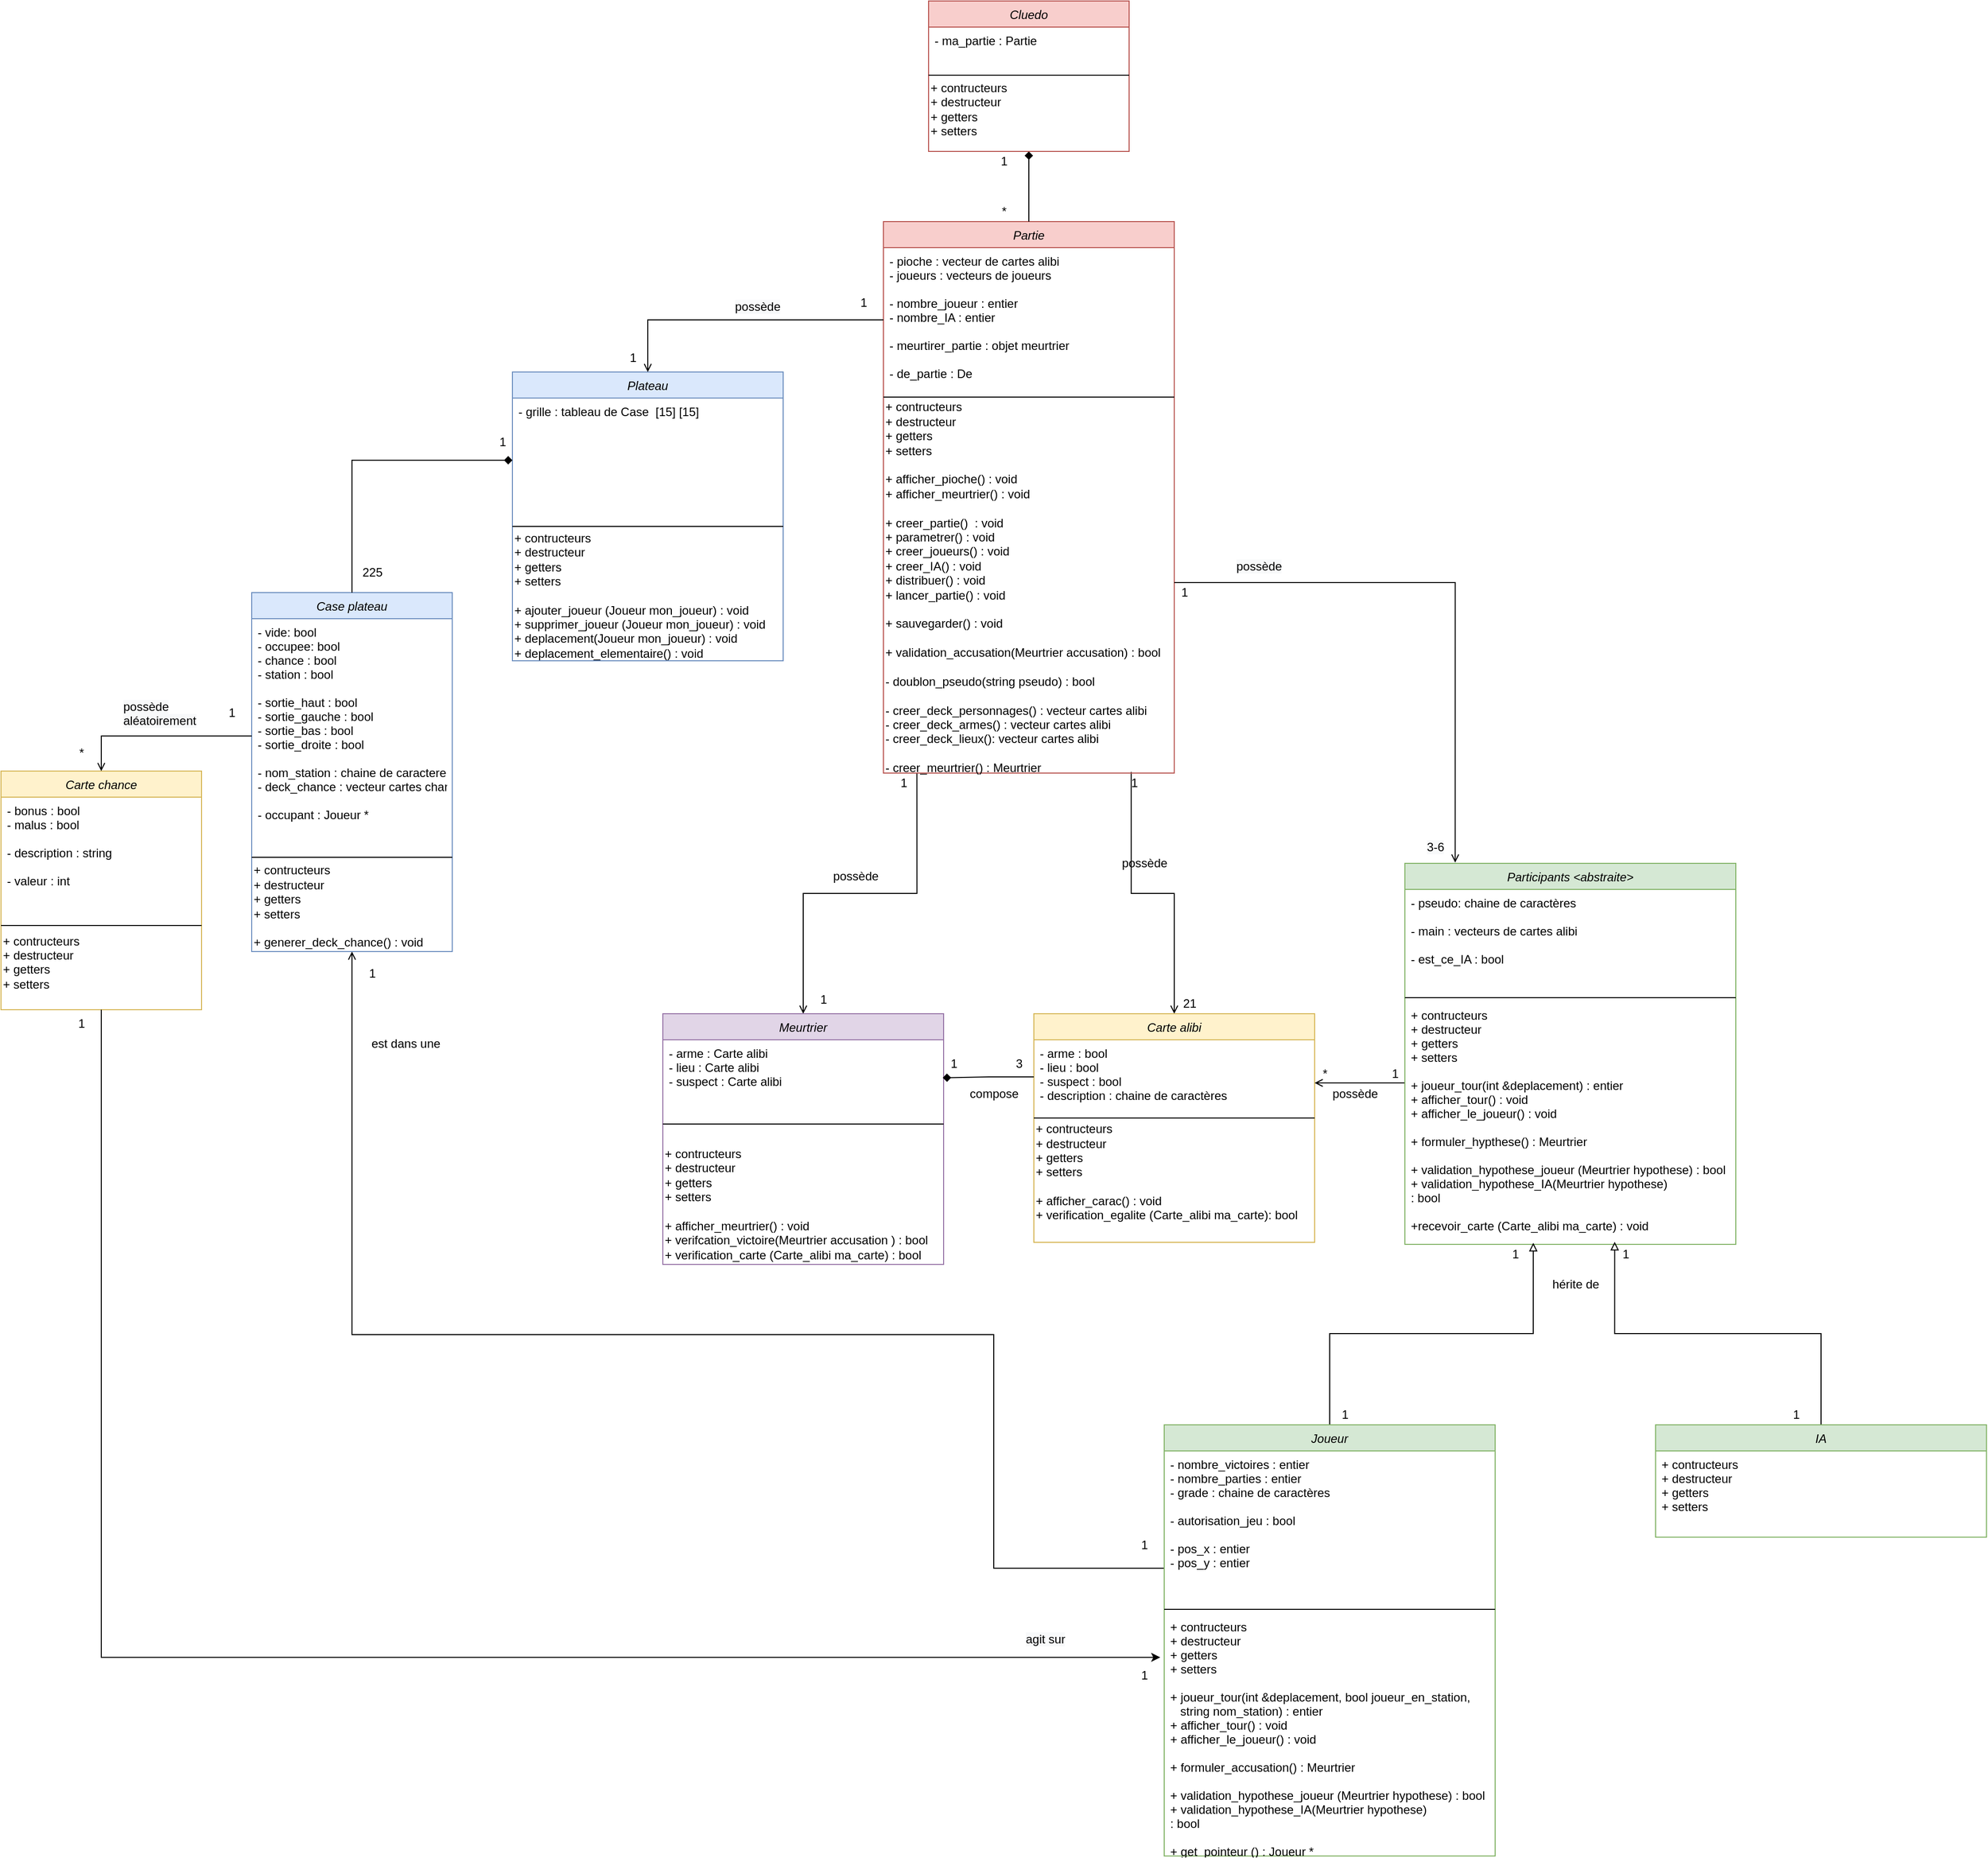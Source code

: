 <mxfile version="15.7.0" type="github">
  <diagram id="C5RBs43oDa-KdzZeNtuy" name="Page-1">
    <mxGraphModel dx="4978" dy="2777" grid="1" gridSize="10" guides="1" tooltips="1" connect="1" arrows="1" fold="1" page="1" pageScale="1" pageWidth="827" pageHeight="1169" math="0" shadow="0">
      <root>
        <mxCell id="WIyWlLk6GJQsqaUBKTNV-0" />
        <mxCell id="WIyWlLk6GJQsqaUBKTNV-1" parent="WIyWlLk6GJQsqaUBKTNV-0" />
        <mxCell id="PIt_JBXJW5z3_zAivK2_-12" style="edgeStyle=orthogonalEdgeStyle;rounded=0;orthogonalLoop=1;jettySize=auto;html=1;exitX=0.5;exitY=0;exitDx=0;exitDy=0;entryX=0.852;entryY=0.997;entryDx=0;entryDy=0;entryPerimeter=0;endArrow=none;endFill=0;startArrow=open;startFill=0;fillColor=#fff2cc;strokeColor=#000000;" parent="WIyWlLk6GJQsqaUBKTNV-1" source="zkfFHV4jXpPFQw0GAbJ--0" target="PIt_JBXJW5z3_zAivK2_-4" edge="1">
          <mxGeometry relative="1" as="geometry" />
        </mxCell>
        <mxCell id="zkfFHV4jXpPFQw0GAbJ--0" value="Carte alibi" style="swimlane;fontStyle=2;align=center;verticalAlign=top;childLayout=stackLayout;horizontal=1;startSize=26;horizontalStack=0;resizeParent=1;resizeLast=0;collapsible=1;marginBottom=0;rounded=0;shadow=0;strokeWidth=1;fillColor=#fff2cc;strokeColor=#d6b656;fontColor=default;" parent="WIyWlLk6GJQsqaUBKTNV-1" vertex="1">
          <mxGeometry x="-220" y="70" width="280" height="228" as="geometry">
            <mxRectangle x="230" y="140" width="160" height="26" as="alternateBounds" />
          </mxGeometry>
        </mxCell>
        <mxCell id="zkfFHV4jXpPFQw0GAbJ--1" value="- arme : bool&#xa;- lieu : bool&#xa;- suspect : bool&#xa;- description : chaine de caractères" style="text;align=left;verticalAlign=top;spacingLeft=4;spacingRight=4;overflow=hidden;rotatable=0;points=[[0,0.5],[1,0.5]];portConstraint=eastwest;" parent="zkfFHV4jXpPFQw0GAbJ--0" vertex="1">
          <mxGeometry y="26" width="280" height="74" as="geometry" />
        </mxCell>
        <mxCell id="zkfFHV4jXpPFQw0GAbJ--4" value="" style="line;html=1;strokeWidth=1;align=left;verticalAlign=middle;spacingTop=-1;spacingLeft=3;spacingRight=3;rotatable=0;labelPosition=right;points=[];portConstraint=eastwest;" parent="zkfFHV4jXpPFQw0GAbJ--0" vertex="1">
          <mxGeometry y="100" width="280" height="8" as="geometry" />
        </mxCell>
        <mxCell id="PIt_JBXJW5z3_zAivK2_-33" value="+ contructeurs&lt;br&gt;+ destructeur&lt;br&gt;+ getters&lt;br&gt;+ setters&lt;br&gt;&lt;br&gt;+ afficher_carac() : void&amp;nbsp;&lt;br&gt;+ verification_egalite (Carte_alibi ma_carte): bool" style="text;html=1;align=left;verticalAlign=middle;resizable=0;points=[];autosize=1;strokeColor=none;fillColor=none;" parent="zkfFHV4jXpPFQw0GAbJ--0" vertex="1">
          <mxGeometry y="108" width="280" height="100" as="geometry" />
        </mxCell>
        <mxCell id="zkfFHV4jXpPFQw0GAbJ--26" value="" style="endArrow=none;shadow=0;strokeWidth=1;rounded=0;endFill=0;edgeStyle=elbowEdgeStyle;elbow=vertical;startArrow=open;startFill=0;strokeColor=default;labelBackgroundColor=default;fontColor=default;" parent="WIyWlLk6GJQsqaUBKTNV-1" source="zkfFHV4jXpPFQw0GAbJ--0" edge="1">
          <mxGeometry x="0.5" y="41" relative="1" as="geometry">
            <mxPoint x="-40" y="142" as="sourcePoint" />
            <mxPoint x="150" y="139" as="targetPoint" />
            <mxPoint x="-40" y="32" as="offset" />
          </mxGeometry>
        </mxCell>
        <mxCell id="zkfFHV4jXpPFQw0GAbJ--29" value="possède" style="text;html=1;resizable=0;points=[];;align=center;verticalAlign=middle;labelBackgroundColor=none;rounded=0;shadow=0;strokeWidth=1;fontSize=12;" parent="zkfFHV4jXpPFQw0GAbJ--26" vertex="1" connectable="0">
          <mxGeometry x="0.5" y="49" relative="1" as="geometry">
            <mxPoint x="-28" y="60" as="offset" />
          </mxGeometry>
        </mxCell>
        <mxCell id="PIt_JBXJW5z3_zAivK2_-13" style="edgeStyle=orthogonalEdgeStyle;rounded=0;orthogonalLoop=1;jettySize=auto;html=1;exitX=0.5;exitY=0;exitDx=0;exitDy=0;entryX=0.115;entryY=1;entryDx=0;entryDy=0;entryPerimeter=0;startArrow=open;startFill=0;endArrow=none;endFill=0;fillColor=#fff2cc;strokeColor=#000000;" parent="WIyWlLk6GJQsqaUBKTNV-1" source="UuS_XBHEKWuna7Vddd0V-0" target="PIt_JBXJW5z3_zAivK2_-4" edge="1">
          <mxGeometry relative="1" as="geometry" />
        </mxCell>
        <mxCell id="UuS_XBHEKWuna7Vddd0V-0" value="Meurtrier" style="swimlane;fontStyle=2;align=center;verticalAlign=top;childLayout=stackLayout;horizontal=1;startSize=26;horizontalStack=0;resizeParent=1;resizeLast=0;collapsible=1;marginBottom=0;rounded=0;shadow=0;strokeWidth=1;fillColor=#e1d5e7;strokeColor=#9673a6;fontColor=default;" parent="WIyWlLk6GJQsqaUBKTNV-1" vertex="1">
          <mxGeometry x="-590" y="70" width="280" height="250" as="geometry">
            <mxRectangle x="130" y="380" width="160" height="26" as="alternateBounds" />
          </mxGeometry>
        </mxCell>
        <mxCell id="UuS_XBHEKWuna7Vddd0V-10" value="- arme : Carte alibi&#xa;- lieu : Carte alibi&#xa;- suspect : Carte alibi" style="text;align=left;verticalAlign=top;spacingLeft=4;spacingRight=4;overflow=hidden;rotatable=0;points=[[0,0.5],[1,0.5]];portConstraint=eastwest;" parent="UuS_XBHEKWuna7Vddd0V-0" vertex="1">
          <mxGeometry y="26" width="280" height="64" as="geometry" />
        </mxCell>
        <mxCell id="UuS_XBHEKWuna7Vddd0V-3" value="" style="line;html=1;strokeWidth=1;align=left;verticalAlign=middle;spacingTop=-1;spacingLeft=3;spacingRight=3;rotatable=0;labelPosition=right;points=[];portConstraint=eastwest;" parent="UuS_XBHEKWuna7Vddd0V-0" vertex="1">
          <mxGeometry y="90" width="280" height="40" as="geometry" />
        </mxCell>
        <mxCell id="PIt_JBXJW5z3_zAivK2_-32" value="+ contructeurs&lt;br&gt;+ destructeur&lt;br&gt;+ getters&lt;br&gt;+ setters&lt;br&gt;&lt;br&gt;+ afficher_meurtrier() : void&amp;nbsp;&lt;br&gt;+ verifcation_victoire(Meurtrier accusation ) : bool&lt;br&gt;+ verification_carte (Carte_alibi ma_carte) : bool" style="text;html=1;align=left;verticalAlign=middle;resizable=0;points=[];autosize=1;strokeColor=none;fillColor=none;" parent="UuS_XBHEKWuna7Vddd0V-0" vertex="1">
          <mxGeometry y="130" width="280" height="120" as="geometry" />
        </mxCell>
        <mxCell id="UuS_XBHEKWuna7Vddd0V-8" value="3" style="text;html=1;align=center;verticalAlign=middle;resizable=0;points=[];autosize=1;strokeColor=none;fillColor=none;" parent="WIyWlLk6GJQsqaUBKTNV-1" vertex="1">
          <mxGeometry x="-245" y="110" width="20" height="20" as="geometry" />
        </mxCell>
        <mxCell id="UuS_XBHEKWuna7Vddd0V-9" value="1" style="text;html=1;align=center;verticalAlign=middle;resizable=0;points=[];autosize=1;strokeColor=none;fillColor=none;" parent="WIyWlLk6GJQsqaUBKTNV-1" vertex="1">
          <mxGeometry x="-310" y="110" width="20" height="20" as="geometry" />
        </mxCell>
        <mxCell id="UuS_XBHEKWuna7Vddd0V-11" value="*" style="text;html=1;align=center;verticalAlign=middle;resizable=0;points=[];autosize=1;strokeColor=none;fillColor=none;" parent="WIyWlLk6GJQsqaUBKTNV-1" vertex="1">
          <mxGeometry x="60" y="120" width="20" height="20" as="geometry" />
        </mxCell>
        <mxCell id="UuS_XBHEKWuna7Vddd0V-12" value="1" style="text;html=1;align=center;verticalAlign=middle;resizable=0;points=[];autosize=1;strokeColor=none;fillColor=none;" parent="WIyWlLk6GJQsqaUBKTNV-1" vertex="1">
          <mxGeometry x="130" y="120" width="20" height="20" as="geometry" />
        </mxCell>
        <mxCell id="WGiH_s_3LJfmbaLmgEYp-34" style="edgeStyle=orthogonalEdgeStyle;rounded=0;orthogonalLoop=1;jettySize=auto;html=1;exitX=0;exitY=0.5;exitDx=0;exitDy=0;entryX=0.5;entryY=1;entryDx=0;entryDy=0;labelBackgroundColor=default;fontColor=default;endArrow=open;endFill=0;strokeColor=default;" parent="WIyWlLk6GJQsqaUBKTNV-1" source="ETyDFUPHFAb1YDtNGebn-5" target="PIt_JBXJW5z3_zAivK2_-24" edge="1">
          <mxGeometry relative="1" as="geometry">
            <Array as="points">
              <mxPoint x="-260" y="623" />
              <mxPoint x="-260" y="390" />
              <mxPoint x="-900" y="390" />
            </Array>
          </mxGeometry>
        </mxCell>
        <mxCell id="UuS_XBHEKWuna7Vddd0V-14" value="Participants &lt;abstraite&gt;" style="swimlane;fontStyle=2;align=center;verticalAlign=top;childLayout=stackLayout;horizontal=1;startSize=26;horizontalStack=0;resizeParent=1;resizeLast=0;collapsible=1;marginBottom=0;rounded=0;shadow=0;strokeWidth=1;fillColor=#d5e8d4;strokeColor=#82b366;fontColor=default;" parent="WIyWlLk6GJQsqaUBKTNV-1" vertex="1">
          <mxGeometry x="150" y="-80" width="330" height="380" as="geometry">
            <mxRectangle x="550" y="140" width="160" height="26" as="alternateBounds" />
          </mxGeometry>
        </mxCell>
        <mxCell id="UuS_XBHEKWuna7Vddd0V-15" value="- pseudo: chaine de caractères&#xa;&#xa;- main : vecteurs de cartes alibi&#xa;&#xa;- est_ce_IA : bool&#xa; &#xa; " style="text;align=left;verticalAlign=top;spacingLeft=4;spacingRight=4;overflow=hidden;rotatable=0;points=[[0,0.5],[1,0.5]];portConstraint=eastwest;fontColor=default;" parent="UuS_XBHEKWuna7Vddd0V-14" vertex="1">
          <mxGeometry y="26" width="330" height="104" as="geometry" />
        </mxCell>
        <mxCell id="UuS_XBHEKWuna7Vddd0V-16" value="" style="line;html=1;strokeWidth=1;align=left;verticalAlign=middle;spacingTop=-1;spacingLeft=3;spacingRight=3;rotatable=0;labelPosition=right;points=[];portConstraint=eastwest;" parent="UuS_XBHEKWuna7Vddd0V-14" vertex="1">
          <mxGeometry y="130" width="330" height="8" as="geometry" />
        </mxCell>
        <mxCell id="UuS_XBHEKWuna7Vddd0V-17" value="+ contructeurs&#xa;+ destructeur&#xa;+ getters&#xa;+ setters&#xa;&#xa;+ joueur_tour(int &amp;deplacement) : entier&#xa;+ afficher_tour() : void &#xa;+ afficher_le_joueur() : void &#xa;&#xa;+ formuler_hypthese() : Meurtrier&#xa;&#xa;+ validation_hypothese_joueur (Meurtrier hypothese) : bool&#xa;+ validation_hypothese_IA(Meurtrier hypothese) &#xa;: bool&#xa;&#xa;+recevoir_carte (Carte_alibi ma_carte) : void&#xa;" style="text;align=left;verticalAlign=top;spacingLeft=4;spacingRight=4;overflow=hidden;rotatable=0;points=[[0,0.5],[1,0.5]];portConstraint=eastwest;fontColor=default;" parent="UuS_XBHEKWuna7Vddd0V-14" vertex="1">
          <mxGeometry y="138" width="330" height="240" as="geometry" />
        </mxCell>
        <mxCell id="PIt_JBXJW5z3_zAivK2_-0" value="Partie" style="swimlane;fontStyle=2;align=center;verticalAlign=top;childLayout=stackLayout;horizontal=1;startSize=26;horizontalStack=0;resizeParent=1;resizeLast=0;collapsible=1;marginBottom=0;rounded=0;shadow=0;strokeWidth=1;fillColor=#f8cecc;strokeColor=#b85450;fontColor=default;" parent="WIyWlLk6GJQsqaUBKTNV-1" vertex="1">
          <mxGeometry x="-370" y="-720" width="290" height="550" as="geometry">
            <mxRectangle x="-370" y="-720" width="160" height="26" as="alternateBounds" />
          </mxGeometry>
        </mxCell>
        <mxCell id="PIt_JBXJW5z3_zAivK2_-1" value="- pioche : vecteur de cartes alibi&#xa;- joueurs : vecteurs de joueurs&#xa;&#xa;- nombre_joueur : entier&#xa;- nombre_IA : entier&#xa;&#xa;- meurtirer_partie : objet meurtrier&#xa;&#xa;- de_partie : De" style="text;align=left;verticalAlign=top;spacingLeft=4;spacingRight=4;overflow=hidden;rotatable=0;points=[[0,0.5],[1,0.5]];portConstraint=eastwest;fontColor=default;" parent="PIt_JBXJW5z3_zAivK2_-0" vertex="1">
          <mxGeometry y="26" width="290" height="144" as="geometry" />
        </mxCell>
        <mxCell id="PIt_JBXJW5z3_zAivK2_-2" value="" style="line;html=1;strokeWidth=1;align=left;verticalAlign=middle;spacingTop=-1;spacingLeft=3;spacingRight=3;rotatable=0;labelPosition=right;points=[];portConstraint=eastwest;" parent="PIt_JBXJW5z3_zAivK2_-0" vertex="1">
          <mxGeometry y="170" width="290" height="10" as="geometry" />
        </mxCell>
        <mxCell id="PIt_JBXJW5z3_zAivK2_-4" value="+ contructeurs&lt;br&gt;+ destructeur&lt;br&gt;+ getters&lt;br&gt;+ setters&lt;br&gt;&lt;br&gt;+ afficher_pioche() : void&amp;nbsp;&lt;br&gt;+ afficher_meurtrier()&amp;nbsp;: void&lt;br&gt;&lt;br&gt;+ creer_partie()&amp;nbsp;&amp;nbsp;: void&lt;br&gt;+ parametrer()&amp;nbsp;: void&lt;br&gt;+ creer_joueurs()&amp;nbsp;: void&lt;br&gt;+ creer_IA()&amp;nbsp;: void&lt;br&gt;+ distribuer()&amp;nbsp;: void&lt;br&gt;+ lancer_partie()&amp;nbsp;: void&lt;br&gt;&lt;br&gt;+ sauvegarder()&amp;nbsp;: void&amp;nbsp;&amp;nbsp;&lt;br&gt;&lt;br&gt;+ validation_accusation(Meurtrier accusation) : bool&lt;br&gt;&lt;br&gt;- doublon_pseudo(string pseudo)&amp;nbsp;: bool&lt;br&gt;&lt;br&gt;- creer_deck_personnages()&amp;nbsp;: vecteur cartes alibi&lt;br&gt;- creer_deck_armes()&amp;nbsp;: vecteur cartes alibi&lt;br&gt;- creer_deck_lieux(): vecteur cartes alibi&lt;br&gt;&lt;br&gt;- creer_meurtrier() : Meurtrier" style="text;html=1;align=left;verticalAlign=middle;resizable=0;points=[];autosize=1;strokeColor=none;fillColor=none;" parent="PIt_JBXJW5z3_zAivK2_-0" vertex="1">
          <mxGeometry y="180" width="290" height="370" as="geometry" />
        </mxCell>
        <mxCell id="PIt_JBXJW5z3_zAivK2_-6" value="1" style="text;html=1;align=center;verticalAlign=middle;resizable=0;points=[];autosize=1;strokeColor=none;fillColor=none;" parent="WIyWlLk6GJQsqaUBKTNV-1" vertex="1">
          <mxGeometry x="-80" y="-360" width="20" height="20" as="geometry" />
        </mxCell>
        <mxCell id="PIt_JBXJW5z3_zAivK2_-8" value="&lt;span style=&quot;color: rgb(0 , 0 , 0) ; font-family: &amp;#34;helvetica&amp;#34; ; font-size: 12px ; font-style: normal ; font-weight: 400 ; letter-spacing: normal ; text-align: left ; text-indent: 0px ; text-transform: none ; word-spacing: 0px ; background-color: rgb(248 , 249 , 250) ; display: inline ; float: none&quot;&gt;3-6&lt;/span&gt;" style="text;whiteSpace=wrap;html=1;" parent="WIyWlLk6GJQsqaUBKTNV-1" vertex="1">
          <mxGeometry x="170" y="-110" width="30" height="30" as="geometry" />
        </mxCell>
        <mxCell id="PIt_JBXJW5z3_zAivK2_-11" value="1" style="text;html=1;align=center;verticalAlign=middle;resizable=0;points=[];autosize=1;strokeColor=none;fillColor=none;" parent="WIyWlLk6GJQsqaUBKTNV-1" vertex="1">
          <mxGeometry x="-360" y="-170" width="20" height="20" as="geometry" />
        </mxCell>
        <mxCell id="PIt_JBXJW5z3_zAivK2_-14" value="1" style="text;html=1;align=center;verticalAlign=middle;resizable=0;points=[];autosize=1;strokeColor=none;fillColor=none;" parent="WIyWlLk6GJQsqaUBKTNV-1" vertex="1">
          <mxGeometry x="-440" y="46" width="20" height="20" as="geometry" />
        </mxCell>
        <mxCell id="PIt_JBXJW5z3_zAivK2_-15" value="1" style="text;html=1;align=center;verticalAlign=middle;resizable=0;points=[];autosize=1;strokeColor=none;fillColor=none;" parent="WIyWlLk6GJQsqaUBKTNV-1" vertex="1">
          <mxGeometry x="-130" y="-170" width="20" height="20" as="geometry" />
        </mxCell>
        <mxCell id="PIt_JBXJW5z3_zAivK2_-17" value="21" style="text;html=1;align=center;verticalAlign=middle;resizable=0;points=[];autosize=1;strokeColor=none;fillColor=none;" parent="WIyWlLk6GJQsqaUBKTNV-1" vertex="1">
          <mxGeometry x="-80" y="50" width="30" height="20" as="geometry" />
        </mxCell>
        <mxCell id="PIt_JBXJW5z3_zAivK2_-18" value="possède" style="text;html=1;resizable=0;points=[];;align=center;verticalAlign=middle;labelBackgroundColor=none;rounded=0;shadow=0;strokeWidth=1;fontSize=12;fontColor=default;" parent="WIyWlLk6GJQsqaUBKTNV-1" vertex="1" connectable="0">
          <mxGeometry x="-110" y="-80" as="geometry" />
        </mxCell>
        <mxCell id="PIt_JBXJW5z3_zAivK2_-19" value="possède" style="text;html=1;resizable=0;points=[];;align=center;verticalAlign=middle;labelBackgroundColor=none;rounded=0;shadow=0;strokeWidth=1;fontSize=12;" parent="WIyWlLk6GJQsqaUBKTNV-1" vertex="1" connectable="0">
          <mxGeometry x="40" y="110" as="geometry">
            <mxPoint x="-438" y="-177" as="offset" />
          </mxGeometry>
        </mxCell>
        <mxCell id="PIt_JBXJW5z3_zAivK2_-24" value="Case plateau" style="swimlane;fontStyle=2;align=center;verticalAlign=top;childLayout=stackLayout;horizontal=1;startSize=26;horizontalStack=0;resizeParent=1;resizeLast=0;collapsible=1;marginBottom=0;rounded=0;shadow=0;strokeWidth=1;fillColor=#dae8fc;strokeColor=#6c8ebf;fontColor=default;" parent="WIyWlLk6GJQsqaUBKTNV-1" vertex="1">
          <mxGeometry x="-1000" y="-350" width="200" height="358" as="geometry">
            <mxRectangle x="230" y="140" width="160" height="26" as="alternateBounds" />
          </mxGeometry>
        </mxCell>
        <mxCell id="PIt_JBXJW5z3_zAivK2_-25" value="- vide: bool&#xa;- occupee: bool&#xa;- chance : bool&#xa;- station : bool&#xa;&#xa;- sortie_haut : bool&#xa;- sortie_gauche : bool&#xa;- sortie_bas : bool&#xa;- sortie_droite : bool&#xa;&#xa;- nom_station : chaine de caractere&#xa;- deck_chance : vecteur cartes chances&#xa;&#xa;- occupant : Joueur * " style="text;align=left;verticalAlign=top;spacingLeft=4;spacingRight=4;overflow=hidden;rotatable=0;points=[[0,0.5],[1,0.5]];portConstraint=eastwest;" parent="PIt_JBXJW5z3_zAivK2_-24" vertex="1">
          <mxGeometry y="26" width="200" height="234" as="geometry" />
        </mxCell>
        <mxCell id="PIt_JBXJW5z3_zAivK2_-26" value="" style="line;html=1;strokeWidth=1;align=left;verticalAlign=middle;spacingTop=-1;spacingLeft=3;spacingRight=3;rotatable=0;labelPosition=right;points=[];portConstraint=eastwest;" parent="PIt_JBXJW5z3_zAivK2_-24" vertex="1">
          <mxGeometry y="260" width="200" height="8" as="geometry" />
        </mxCell>
        <mxCell id="PIt_JBXJW5z3_zAivK2_-31" value="+ contructeurs&lt;br&gt;+ destructeur&lt;br&gt;+ getters&lt;br&gt;+ setters&lt;br&gt;&lt;br&gt;+ generer_deck_chance() : void&amp;nbsp;" style="text;html=1;align=left;verticalAlign=middle;resizable=0;points=[];autosize=1;strokeColor=none;fillColor=none;fontColor=default;" parent="PIt_JBXJW5z3_zAivK2_-24" vertex="1">
          <mxGeometry y="268" width="200" height="90" as="geometry" />
        </mxCell>
        <mxCell id="PIt_JBXJW5z3_zAivK2_-36" value="1" style="text;html=1;align=center;verticalAlign=middle;resizable=0;points=[];autosize=1;strokeColor=none;fillColor=none;" parent="WIyWlLk6GJQsqaUBKTNV-1" vertex="1">
          <mxGeometry x="-400" y="-649" width="20" height="20" as="geometry" />
        </mxCell>
        <mxCell id="PIt_JBXJW5z3_zAivK2_-37" value="225" style="text;html=1;align=center;verticalAlign=middle;resizable=0;points=[];autosize=1;strokeColor=none;fillColor=none;fontColor=default;" parent="WIyWlLk6GJQsqaUBKTNV-1" vertex="1">
          <mxGeometry x="-900" y="-380" width="40" height="20" as="geometry" />
        </mxCell>
        <mxCell id="PIt_JBXJW5z3_zAivK2_-38" value="Carte chance" style="swimlane;fontStyle=2;align=center;verticalAlign=top;childLayout=stackLayout;horizontal=1;startSize=26;horizontalStack=0;resizeParent=1;resizeLast=0;collapsible=1;marginBottom=0;rounded=0;shadow=0;strokeWidth=1;fillColor=#fff2cc;strokeColor=#d6b656;fontColor=default;" parent="WIyWlLk6GJQsqaUBKTNV-1" vertex="1">
          <mxGeometry x="-1250" y="-172" width="200" height="238" as="geometry">
            <mxRectangle x="230" y="140" width="160" height="26" as="alternateBounds" />
          </mxGeometry>
        </mxCell>
        <mxCell id="PIt_JBXJW5z3_zAivK2_-39" value="- bonus : bool&#xa;- malus : bool&#xa;&#xa;- description : string&#xa;&#xa;- valeur : int" style="text;align=left;verticalAlign=top;spacingLeft=4;spacingRight=4;overflow=hidden;rotatable=0;points=[[0,0.5],[1,0.5]];portConstraint=eastwest;fontColor=default;" parent="PIt_JBXJW5z3_zAivK2_-38" vertex="1">
          <mxGeometry y="26" width="200" height="124" as="geometry" />
        </mxCell>
        <mxCell id="PIt_JBXJW5z3_zAivK2_-40" value="" style="line;html=1;strokeWidth=1;align=left;verticalAlign=middle;spacingTop=-1;spacingLeft=3;spacingRight=3;rotatable=0;labelPosition=right;points=[];portConstraint=eastwest;fontColor=default;" parent="PIt_JBXJW5z3_zAivK2_-38" vertex="1">
          <mxGeometry y="150" width="200" height="8" as="geometry" />
        </mxCell>
        <mxCell id="PIt_JBXJW5z3_zAivK2_-41" value="+ contructeurs&lt;br&gt;+ destructeur&lt;br&gt;+ getters&lt;br&gt;+ setters&lt;br&gt;&lt;br&gt;" style="text;html=1;align=left;verticalAlign=middle;resizable=0;points=[];autosize=1;strokeColor=none;fillColor=none;fontColor=default;" parent="PIt_JBXJW5z3_zAivK2_-38" vertex="1">
          <mxGeometry y="158" width="200" height="80" as="geometry" />
        </mxCell>
        <mxCell id="PIt_JBXJW5z3_zAivK2_-42" style="edgeStyle=orthogonalEdgeStyle;rounded=0;orthogonalLoop=1;jettySize=auto;html=1;entryX=0.5;entryY=0;entryDx=0;entryDy=0;startArrow=none;startFill=0;endArrow=open;endFill=0;strokeColor=#000000;" parent="WIyWlLk6GJQsqaUBKTNV-1" source="PIt_JBXJW5z3_zAivK2_-25" target="PIt_JBXJW5z3_zAivK2_-38" edge="1">
          <mxGeometry relative="1" as="geometry" />
        </mxCell>
        <mxCell id="PIt_JBXJW5z3_zAivK2_-43" value="Plateau" style="swimlane;fontStyle=2;align=center;verticalAlign=top;childLayout=stackLayout;horizontal=1;startSize=26;horizontalStack=0;resizeParent=1;resizeLast=0;collapsible=1;marginBottom=0;rounded=0;shadow=0;strokeWidth=1;fillColor=#dae8fc;strokeColor=#6c8ebf;fontColor=default;" parent="WIyWlLk6GJQsqaUBKTNV-1" vertex="1">
          <mxGeometry x="-740" y="-570" width="270" height="288" as="geometry">
            <mxRectangle x="230" y="140" width="160" height="26" as="alternateBounds" />
          </mxGeometry>
        </mxCell>
        <mxCell id="PIt_JBXJW5z3_zAivK2_-44" value="- grille : tableau de Case  [15] [15]" style="text;align=left;verticalAlign=top;spacingLeft=4;spacingRight=4;overflow=hidden;rotatable=0;points=[[0,0.5],[1,0.5]];portConstraint=eastwest;fontColor=default;" parent="PIt_JBXJW5z3_zAivK2_-43" vertex="1">
          <mxGeometry y="26" width="270" height="124" as="geometry" />
        </mxCell>
        <mxCell id="PIt_JBXJW5z3_zAivK2_-45" value="" style="line;html=1;strokeWidth=1;align=left;verticalAlign=middle;spacingTop=-1;spacingLeft=3;spacingRight=3;rotatable=0;labelPosition=right;points=[];portConstraint=eastwest;" parent="PIt_JBXJW5z3_zAivK2_-43" vertex="1">
          <mxGeometry y="150" width="270" height="8" as="geometry" />
        </mxCell>
        <mxCell id="PIt_JBXJW5z3_zAivK2_-46" value="+ contructeurs&lt;br&gt;+ destructeur&lt;br&gt;+ getters&lt;br&gt;+ setters&lt;br&gt;&lt;br&gt;+ ajouter_joueur (Joueur mon_joueur) : void&lt;br&gt;+ supprimer_joueur (Joueur mon_joueur)&amp;nbsp;: void&lt;br&gt;+ deplacement(Joueur mon_joueur) : void&lt;br&gt;+ deplacement_elementaire() : void" style="text;html=1;align=left;verticalAlign=middle;resizable=0;points=[];autosize=1;strokeColor=none;fillColor=none;fontColor=default;" parent="PIt_JBXJW5z3_zAivK2_-43" vertex="1">
          <mxGeometry y="158" width="270" height="130" as="geometry" />
        </mxCell>
        <mxCell id="PIt_JBXJW5z3_zAivK2_-47" style="edgeStyle=orthogonalEdgeStyle;rounded=0;orthogonalLoop=1;jettySize=auto;html=1;entryX=0.5;entryY=0;entryDx=0;entryDy=0;startArrow=none;startFill=0;endArrow=open;endFill=0;strokeColor=#000000;" parent="WIyWlLk6GJQsqaUBKTNV-1" source="PIt_JBXJW5z3_zAivK2_-1" target="PIt_JBXJW5z3_zAivK2_-43" edge="1">
          <mxGeometry relative="1" as="geometry" />
        </mxCell>
        <mxCell id="PIt_JBXJW5z3_zAivK2_-48" style="edgeStyle=orthogonalEdgeStyle;rounded=0;orthogonalLoop=1;jettySize=auto;html=1;startArrow=diamond;startFill=1;endArrow=none;endFill=0;strokeColor=#000000;" parent="WIyWlLk6GJQsqaUBKTNV-1" source="PIt_JBXJW5z3_zAivK2_-44" target="PIt_JBXJW5z3_zAivK2_-24" edge="1">
          <mxGeometry relative="1" as="geometry" />
        </mxCell>
        <mxCell id="PIt_JBXJW5z3_zAivK2_-49" value="1" style="text;html=1;align=center;verticalAlign=middle;resizable=0;points=[];autosize=1;strokeColor=none;fillColor=none;fontColor=default;" parent="WIyWlLk6GJQsqaUBKTNV-1" vertex="1">
          <mxGeometry x="-760" y="-510" width="20" height="20" as="geometry" />
        </mxCell>
        <mxCell id="PIt_JBXJW5z3_zAivK2_-50" value="1" style="text;html=1;align=center;verticalAlign=middle;resizable=0;points=[];autosize=1;strokeColor=none;fillColor=none;fontColor=default;" parent="WIyWlLk6GJQsqaUBKTNV-1" vertex="1">
          <mxGeometry x="-630" y="-594" width="20" height="20" as="geometry" />
        </mxCell>
        <mxCell id="PIt_JBXJW5z3_zAivK2_-51" value="*" style="text;html=1;align=center;verticalAlign=middle;resizable=0;points=[];autosize=1;strokeColor=none;fillColor=none;fontColor=default;" parent="WIyWlLk6GJQsqaUBKTNV-1" vertex="1">
          <mxGeometry x="-1180" y="-200" width="20" height="20" as="geometry" />
        </mxCell>
        <mxCell id="PIt_JBXJW5z3_zAivK2_-52" value="1" style="text;html=1;align=center;verticalAlign=middle;resizable=0;points=[];autosize=1;strokeColor=none;fillColor=none;fontColor=default;" parent="WIyWlLk6GJQsqaUBKTNV-1" vertex="1">
          <mxGeometry x="-1030" y="-240" width="20" height="20" as="geometry" />
        </mxCell>
        <mxCell id="PIt_JBXJW5z3_zAivK2_-58" value="&lt;span style=&quot;font-family: helvetica; font-size: 12px; font-style: normal; font-weight: 400; letter-spacing: normal; text-align: center; text-indent: 0px; text-transform: none; word-spacing: 0px; background-color: rgb(248, 249, 250); display: inline; float: none;&quot;&gt;possède&lt;/span&gt;" style="text;whiteSpace=wrap;html=1;fontColor=default;" parent="WIyWlLk6GJQsqaUBKTNV-1" vertex="1">
          <mxGeometry x="-520" y="-649" width="70" height="30" as="geometry" />
        </mxCell>
        <mxCell id="PIt_JBXJW5z3_zAivK2_-59" value="&lt;span style=&quot;font-family: helvetica; font-size: 12px; font-style: normal; font-weight: 400; letter-spacing: normal; text-align: center; text-indent: 0px; text-transform: none; word-spacing: 0px; background-color: rgb(248, 249, 250); display: inline; float: none;&quot;&gt;possède aléatoirement&lt;/span&gt;" style="text;whiteSpace=wrap;html=1;fontColor=default;" parent="WIyWlLk6GJQsqaUBKTNV-1" vertex="1">
          <mxGeometry x="-1130" y="-250" width="70" height="30" as="geometry" />
        </mxCell>
        <mxCell id="PIt_JBXJW5z3_zAivK2_-60" value="&lt;span style=&quot;color: rgb(0, 0, 0); font-family: helvetica; font-size: 12px; font-style: normal; font-weight: 400; letter-spacing: normal; text-align: center; text-indent: 0px; text-transform: none; word-spacing: 0px; background-color: rgb(248, 249, 250); display: inline; float: none;&quot;&gt;possède&lt;/span&gt;" style="text;whiteSpace=wrap;html=1;fontColor=default;" parent="WIyWlLk6GJQsqaUBKTNV-1" vertex="1">
          <mxGeometry x="-20" y="-390" width="70" height="30" as="geometry" />
        </mxCell>
        <mxCell id="PIt_JBXJW5z3_zAivK2_-65" style="edgeStyle=orthogonalEdgeStyle;rounded=0;orthogonalLoop=1;jettySize=auto;html=1;exitX=0.5;exitY=1;exitDx=0;exitDy=0;entryX=0.5;entryY=0;entryDx=0;entryDy=0;startArrow=diamond;startFill=1;endArrow=none;endFill=0;strokeColor=#000000;" parent="WIyWlLk6GJQsqaUBKTNV-1" source="PIt_JBXJW5z3_zAivK2_-61" target="PIt_JBXJW5z3_zAivK2_-0" edge="1">
          <mxGeometry relative="1" as="geometry" />
        </mxCell>
        <mxCell id="PIt_JBXJW5z3_zAivK2_-61" value="Cluedo" style="swimlane;fontStyle=2;align=center;verticalAlign=top;childLayout=stackLayout;horizontal=1;startSize=26;horizontalStack=0;resizeParent=1;resizeLast=0;collapsible=1;marginBottom=0;rounded=0;shadow=0;strokeWidth=1;fillColor=#f8cecc;strokeColor=#b85450;fontColor=default;" parent="WIyWlLk6GJQsqaUBKTNV-1" vertex="1">
          <mxGeometry x="-325" y="-940" width="200" height="150" as="geometry">
            <mxRectangle x="230" y="140" width="160" height="26" as="alternateBounds" />
          </mxGeometry>
        </mxCell>
        <mxCell id="PIt_JBXJW5z3_zAivK2_-62" value="- ma_partie : Partie&#xa;" style="text;align=left;verticalAlign=top;spacingLeft=4;spacingRight=4;overflow=hidden;rotatable=0;points=[[0,0.5],[1,0.5]];portConstraint=eastwest;" parent="PIt_JBXJW5z3_zAivK2_-61" vertex="1">
          <mxGeometry y="26" width="200" height="44" as="geometry" />
        </mxCell>
        <mxCell id="PIt_JBXJW5z3_zAivK2_-63" value="" style="line;html=1;strokeWidth=1;align=left;verticalAlign=middle;spacingTop=-1;spacingLeft=3;spacingRight=3;rotatable=0;labelPosition=right;points=[];portConstraint=eastwest;" parent="PIt_JBXJW5z3_zAivK2_-61" vertex="1">
          <mxGeometry y="70" width="200" height="8" as="geometry" />
        </mxCell>
        <mxCell id="PIt_JBXJW5z3_zAivK2_-64" value="+ contructeurs&lt;br&gt;+ destructeur&lt;br&gt;+ getters&lt;br&gt;+ setters&lt;br&gt;" style="text;html=1;align=left;verticalAlign=middle;resizable=0;points=[];autosize=1;strokeColor=none;fillColor=none;" parent="PIt_JBXJW5z3_zAivK2_-61" vertex="1">
          <mxGeometry y="78" width="200" height="60" as="geometry" />
        </mxCell>
        <mxCell id="YjdWWwEfxHnbfC6FVRZq-0" value="1" style="text;html=1;align=center;verticalAlign=middle;resizable=0;points=[];autosize=1;strokeColor=none;fillColor=none;" parent="WIyWlLk6GJQsqaUBKTNV-1" vertex="1">
          <mxGeometry x="-260" y="-790" width="20" height="20" as="geometry" />
        </mxCell>
        <mxCell id="YjdWWwEfxHnbfC6FVRZq-1" value="*" style="text;html=1;align=center;verticalAlign=middle;resizable=0;points=[];autosize=1;strokeColor=none;fillColor=none;" parent="WIyWlLk6GJQsqaUBKTNV-1" vertex="1">
          <mxGeometry x="-260" y="-740" width="20" height="20" as="geometry" />
        </mxCell>
        <mxCell id="WGiH_s_3LJfmbaLmgEYp-1" value="est dans une&amp;nbsp;" style="text;html=1;align=center;verticalAlign=middle;resizable=0;points=[];autosize=1;strokeColor=none;fillColor=none;fontColor=default;" parent="WIyWlLk6GJQsqaUBKTNV-1" vertex="1">
          <mxGeometry x="-890" y="90" width="90" height="20" as="geometry" />
        </mxCell>
        <mxCell id="WGiH_s_3LJfmbaLmgEYp-35" value="compose" style="text;html=1;align=center;verticalAlign=middle;resizable=0;points=[];autosize=1;strokeColor=none;fillColor=none;fontColor=default;" parent="WIyWlLk6GJQsqaUBKTNV-1" vertex="1">
          <mxGeometry x="-290" y="140" width="60" height="20" as="geometry" />
        </mxCell>
        <mxCell id="WGiH_s_3LJfmbaLmgEYp-37" value="&lt;span style=&quot;font-family: &amp;quot;helvetica&amp;quot; ; font-size: 12px ; font-style: normal ; font-weight: 400 ; letter-spacing: normal ; text-align: center ; text-indent: 0px ; text-transform: none ; word-spacing: 0px ; background-color: rgb(248 , 249 , 250) ; display: inline ; float: none&quot;&gt;agit sur&lt;/span&gt;" style="text;whiteSpace=wrap;html=1;fontColor=default;" parent="WIyWlLk6GJQsqaUBKTNV-1" vertex="1">
          <mxGeometry x="-230" y="680" width="100" height="30" as="geometry" />
        </mxCell>
        <mxCell id="WGiH_s_3LJfmbaLmgEYp-38" value="1" style="text;html=1;align=center;verticalAlign=middle;resizable=0;points=[];autosize=1;strokeColor=none;fillColor=none;fontColor=default;" parent="WIyWlLk6GJQsqaUBKTNV-1" vertex="1">
          <mxGeometry x="-890" y="20" width="20" height="20" as="geometry" />
        </mxCell>
        <mxCell id="WGiH_s_3LJfmbaLmgEYp-39" value="1" style="text;html=1;align=center;verticalAlign=middle;resizable=0;points=[];autosize=1;strokeColor=none;fillColor=none;fontColor=default;" parent="WIyWlLk6GJQsqaUBKTNV-1" vertex="1">
          <mxGeometry x="-120" y="590" width="20" height="20" as="geometry" />
        </mxCell>
        <mxCell id="WGiH_s_3LJfmbaLmgEYp-40" value="1" style="text;html=1;align=center;verticalAlign=middle;resizable=0;points=[];autosize=1;strokeColor=none;fillColor=none;fontColor=default;" parent="WIyWlLk6GJQsqaUBKTNV-1" vertex="1">
          <mxGeometry x="-1180" y="70" width="20" height="20" as="geometry" />
        </mxCell>
        <mxCell id="WGiH_s_3LJfmbaLmgEYp-41" value="1" style="text;html=1;align=center;verticalAlign=middle;resizable=0;points=[];autosize=1;strokeColor=none;fillColor=none;fontColor=default;" parent="WIyWlLk6GJQsqaUBKTNV-1" vertex="1">
          <mxGeometry x="-120" y="720" width="20" height="20" as="geometry" />
        </mxCell>
        <mxCell id="WGiH_s_3LJfmbaLmgEYp-42" style="edgeStyle=orthogonalEdgeStyle;rounded=0;orthogonalLoop=1;jettySize=auto;html=1;exitX=0;exitY=0.5;exitDx=0;exitDy=0;entryX=0.997;entryY=0.592;entryDx=0;entryDy=0;entryPerimeter=0;labelBackgroundColor=default;fontColor=default;startArrow=none;startFill=0;endArrow=diamond;endFill=1;strokeColor=default;fillColor=default;" parent="WIyWlLk6GJQsqaUBKTNV-1" source="zkfFHV4jXpPFQw0GAbJ--1" target="UuS_XBHEKWuna7Vddd0V-10" edge="1">
          <mxGeometry relative="1" as="geometry" />
        </mxCell>
        <mxCell id="ETyDFUPHFAb1YDtNGebn-10" style="edgeStyle=orthogonalEdgeStyle;rounded=0;orthogonalLoop=1;jettySize=auto;html=1;entryX=0.634;entryY=0.998;entryDx=0;entryDy=0;entryPerimeter=0;endArrow=block;endFill=0;" edge="1" parent="WIyWlLk6GJQsqaUBKTNV-1" source="ETyDFUPHFAb1YDtNGebn-0" target="UuS_XBHEKWuna7Vddd0V-17">
          <mxGeometry relative="1" as="geometry" />
        </mxCell>
        <mxCell id="ETyDFUPHFAb1YDtNGebn-0" value="IA&#xa;" style="swimlane;fontStyle=2;align=center;verticalAlign=top;childLayout=stackLayout;horizontal=1;startSize=26;horizontalStack=0;resizeParent=1;resizeLast=0;collapsible=1;marginBottom=0;rounded=0;shadow=0;strokeWidth=1;fillColor=#d5e8d4;strokeColor=#82b366;fontColor=default;" vertex="1" parent="WIyWlLk6GJQsqaUBKTNV-1">
          <mxGeometry x="400" y="480" width="330" height="112" as="geometry">
            <mxRectangle x="550" y="140" width="160" height="26" as="alternateBounds" />
          </mxGeometry>
        </mxCell>
        <mxCell id="ETyDFUPHFAb1YDtNGebn-3" value="+ contructeurs&#xa;+ destructeur&#xa;+ getters&#xa;+ setters&#xa;" style="text;align=left;verticalAlign=top;spacingLeft=4;spacingRight=4;overflow=hidden;rotatable=0;points=[[0,0.5],[1,0.5]];portConstraint=eastwest;fontColor=default;" vertex="1" parent="ETyDFUPHFAb1YDtNGebn-0">
          <mxGeometry y="26" width="330" height="86" as="geometry" />
        </mxCell>
        <mxCell id="ETyDFUPHFAb1YDtNGebn-11" style="edgeStyle=orthogonalEdgeStyle;rounded=0;orthogonalLoop=1;jettySize=auto;html=1;entryX=0.388;entryY=1.002;entryDx=0;entryDy=0;entryPerimeter=0;endArrow=block;endFill=0;" edge="1" parent="WIyWlLk6GJQsqaUBKTNV-1" source="ETyDFUPHFAb1YDtNGebn-4" target="UuS_XBHEKWuna7Vddd0V-17">
          <mxGeometry relative="1" as="geometry" />
        </mxCell>
        <mxCell id="ETyDFUPHFAb1YDtNGebn-4" value="Joueur" style="swimlane;fontStyle=2;align=center;verticalAlign=top;childLayout=stackLayout;horizontal=1;startSize=26;horizontalStack=0;resizeParent=1;resizeLast=0;collapsible=1;marginBottom=0;rounded=0;shadow=0;strokeWidth=1;fillColor=#d5e8d4;strokeColor=#82b366;fontColor=default;" vertex="1" parent="WIyWlLk6GJQsqaUBKTNV-1">
          <mxGeometry x="-90" y="480" width="330" height="430" as="geometry">
            <mxRectangle x="550" y="140" width="160" height="26" as="alternateBounds" />
          </mxGeometry>
        </mxCell>
        <mxCell id="ETyDFUPHFAb1YDtNGebn-5" value="- nombre_victoires : entier&#xa;- nombre_parties : entier&#xa;- grade : chaine de caractères&#xa;&#xa;- autorisation_jeu : bool&#xa;&#xa;- pos_x : entier&#xa;- pos_y : entier&#xa; &#xa; " style="text;align=left;verticalAlign=top;spacingLeft=4;spacingRight=4;overflow=hidden;rotatable=0;points=[[0,0.5],[1,0.5]];portConstraint=eastwest;fontColor=default;" vertex="1" parent="ETyDFUPHFAb1YDtNGebn-4">
          <mxGeometry y="26" width="330" height="154" as="geometry" />
        </mxCell>
        <mxCell id="ETyDFUPHFAb1YDtNGebn-6" value="" style="line;html=1;strokeWidth=1;align=left;verticalAlign=middle;spacingTop=-1;spacingLeft=3;spacingRight=3;rotatable=0;labelPosition=right;points=[];portConstraint=eastwest;" vertex="1" parent="ETyDFUPHFAb1YDtNGebn-4">
          <mxGeometry y="180" width="330" height="8" as="geometry" />
        </mxCell>
        <mxCell id="ETyDFUPHFAb1YDtNGebn-7" value="+ contructeurs&#xa;+ destructeur&#xa;+ getters&#xa;+ setters&#xa;&#xa;+ joueur_tour(int &amp;deplacement, bool joueur_en_station, &#xa;   string nom_station) : entier&#xa;+ afficher_tour() : void &#xa;+ afficher_le_joueur() : void &#xa;&#xa;+ formuler_accusation() : Meurtrier&#xa;&#xa;+ validation_hypothese_joueur (Meurtrier hypothese) : bool&#xa;+ validation_hypothese_IA(Meurtrier hypothese) &#xa;: bool&#xa;&#xa;+ get_pointeur () : Joueur *&#xa;" style="text;align=left;verticalAlign=top;spacingLeft=4;spacingRight=4;overflow=hidden;rotatable=0;points=[[0,0.5],[1,0.5]];portConstraint=eastwest;fontColor=default;" vertex="1" parent="ETyDFUPHFAb1YDtNGebn-4">
          <mxGeometry y="188" width="330" height="240" as="geometry" />
        </mxCell>
        <mxCell id="ETyDFUPHFAb1YDtNGebn-8" style="edgeStyle=orthogonalEdgeStyle;rounded=0;orthogonalLoop=1;jettySize=auto;html=1;entryX=-0.012;entryY=0.183;entryDx=0;entryDy=0;entryPerimeter=0;" edge="1" parent="WIyWlLk6GJQsqaUBKTNV-1" source="PIt_JBXJW5z3_zAivK2_-41" target="ETyDFUPHFAb1YDtNGebn-7">
          <mxGeometry relative="1" as="geometry" />
        </mxCell>
        <mxCell id="ETyDFUPHFAb1YDtNGebn-12" style="edgeStyle=orthogonalEdgeStyle;rounded=0;orthogonalLoop=1;jettySize=auto;html=1;entryX=0.152;entryY=-0.002;entryDx=0;entryDy=0;entryPerimeter=0;endArrow=open;endFill=0;" edge="1" parent="WIyWlLk6GJQsqaUBKTNV-1" source="PIt_JBXJW5z3_zAivK2_-4" target="UuS_XBHEKWuna7Vddd0V-14">
          <mxGeometry relative="1" as="geometry">
            <Array as="points">
              <mxPoint x="200" y="-360" />
            </Array>
          </mxGeometry>
        </mxCell>
        <mxCell id="ETyDFUPHFAb1YDtNGebn-13" value="1" style="text;html=1;align=center;verticalAlign=middle;resizable=0;points=[];autosize=1;strokeColor=none;fillColor=none;" vertex="1" parent="WIyWlLk6GJQsqaUBKTNV-1">
          <mxGeometry x="250" y="300" width="20" height="20" as="geometry" />
        </mxCell>
        <mxCell id="ETyDFUPHFAb1YDtNGebn-14" value="1" style="text;html=1;align=center;verticalAlign=middle;resizable=0;points=[];autosize=1;strokeColor=none;fillColor=none;" vertex="1" parent="WIyWlLk6GJQsqaUBKTNV-1">
          <mxGeometry x="360" y="300" width="20" height="20" as="geometry" />
        </mxCell>
        <mxCell id="ETyDFUPHFAb1YDtNGebn-15" value="1" style="text;html=1;align=center;verticalAlign=middle;resizable=0;points=[];autosize=1;strokeColor=none;fillColor=none;" vertex="1" parent="WIyWlLk6GJQsqaUBKTNV-1">
          <mxGeometry x="80" y="460" width="20" height="20" as="geometry" />
        </mxCell>
        <mxCell id="ETyDFUPHFAb1YDtNGebn-16" value="1" style="text;html=1;align=center;verticalAlign=middle;resizable=0;points=[];autosize=1;strokeColor=none;fillColor=none;" vertex="1" parent="WIyWlLk6GJQsqaUBKTNV-1">
          <mxGeometry x="530" y="460" width="20" height="20" as="geometry" />
        </mxCell>
        <mxCell id="ETyDFUPHFAb1YDtNGebn-17" value="hérite de" style="text;html=1;resizable=0;points=[];;align=center;verticalAlign=middle;labelBackgroundColor=none;rounded=0;shadow=0;strokeWidth=1;fontSize=12;" vertex="1" connectable="0" parent="WIyWlLk6GJQsqaUBKTNV-1">
          <mxGeometry x="320" y="340.003" as="geometry" />
        </mxCell>
      </root>
    </mxGraphModel>
  </diagram>
</mxfile>
